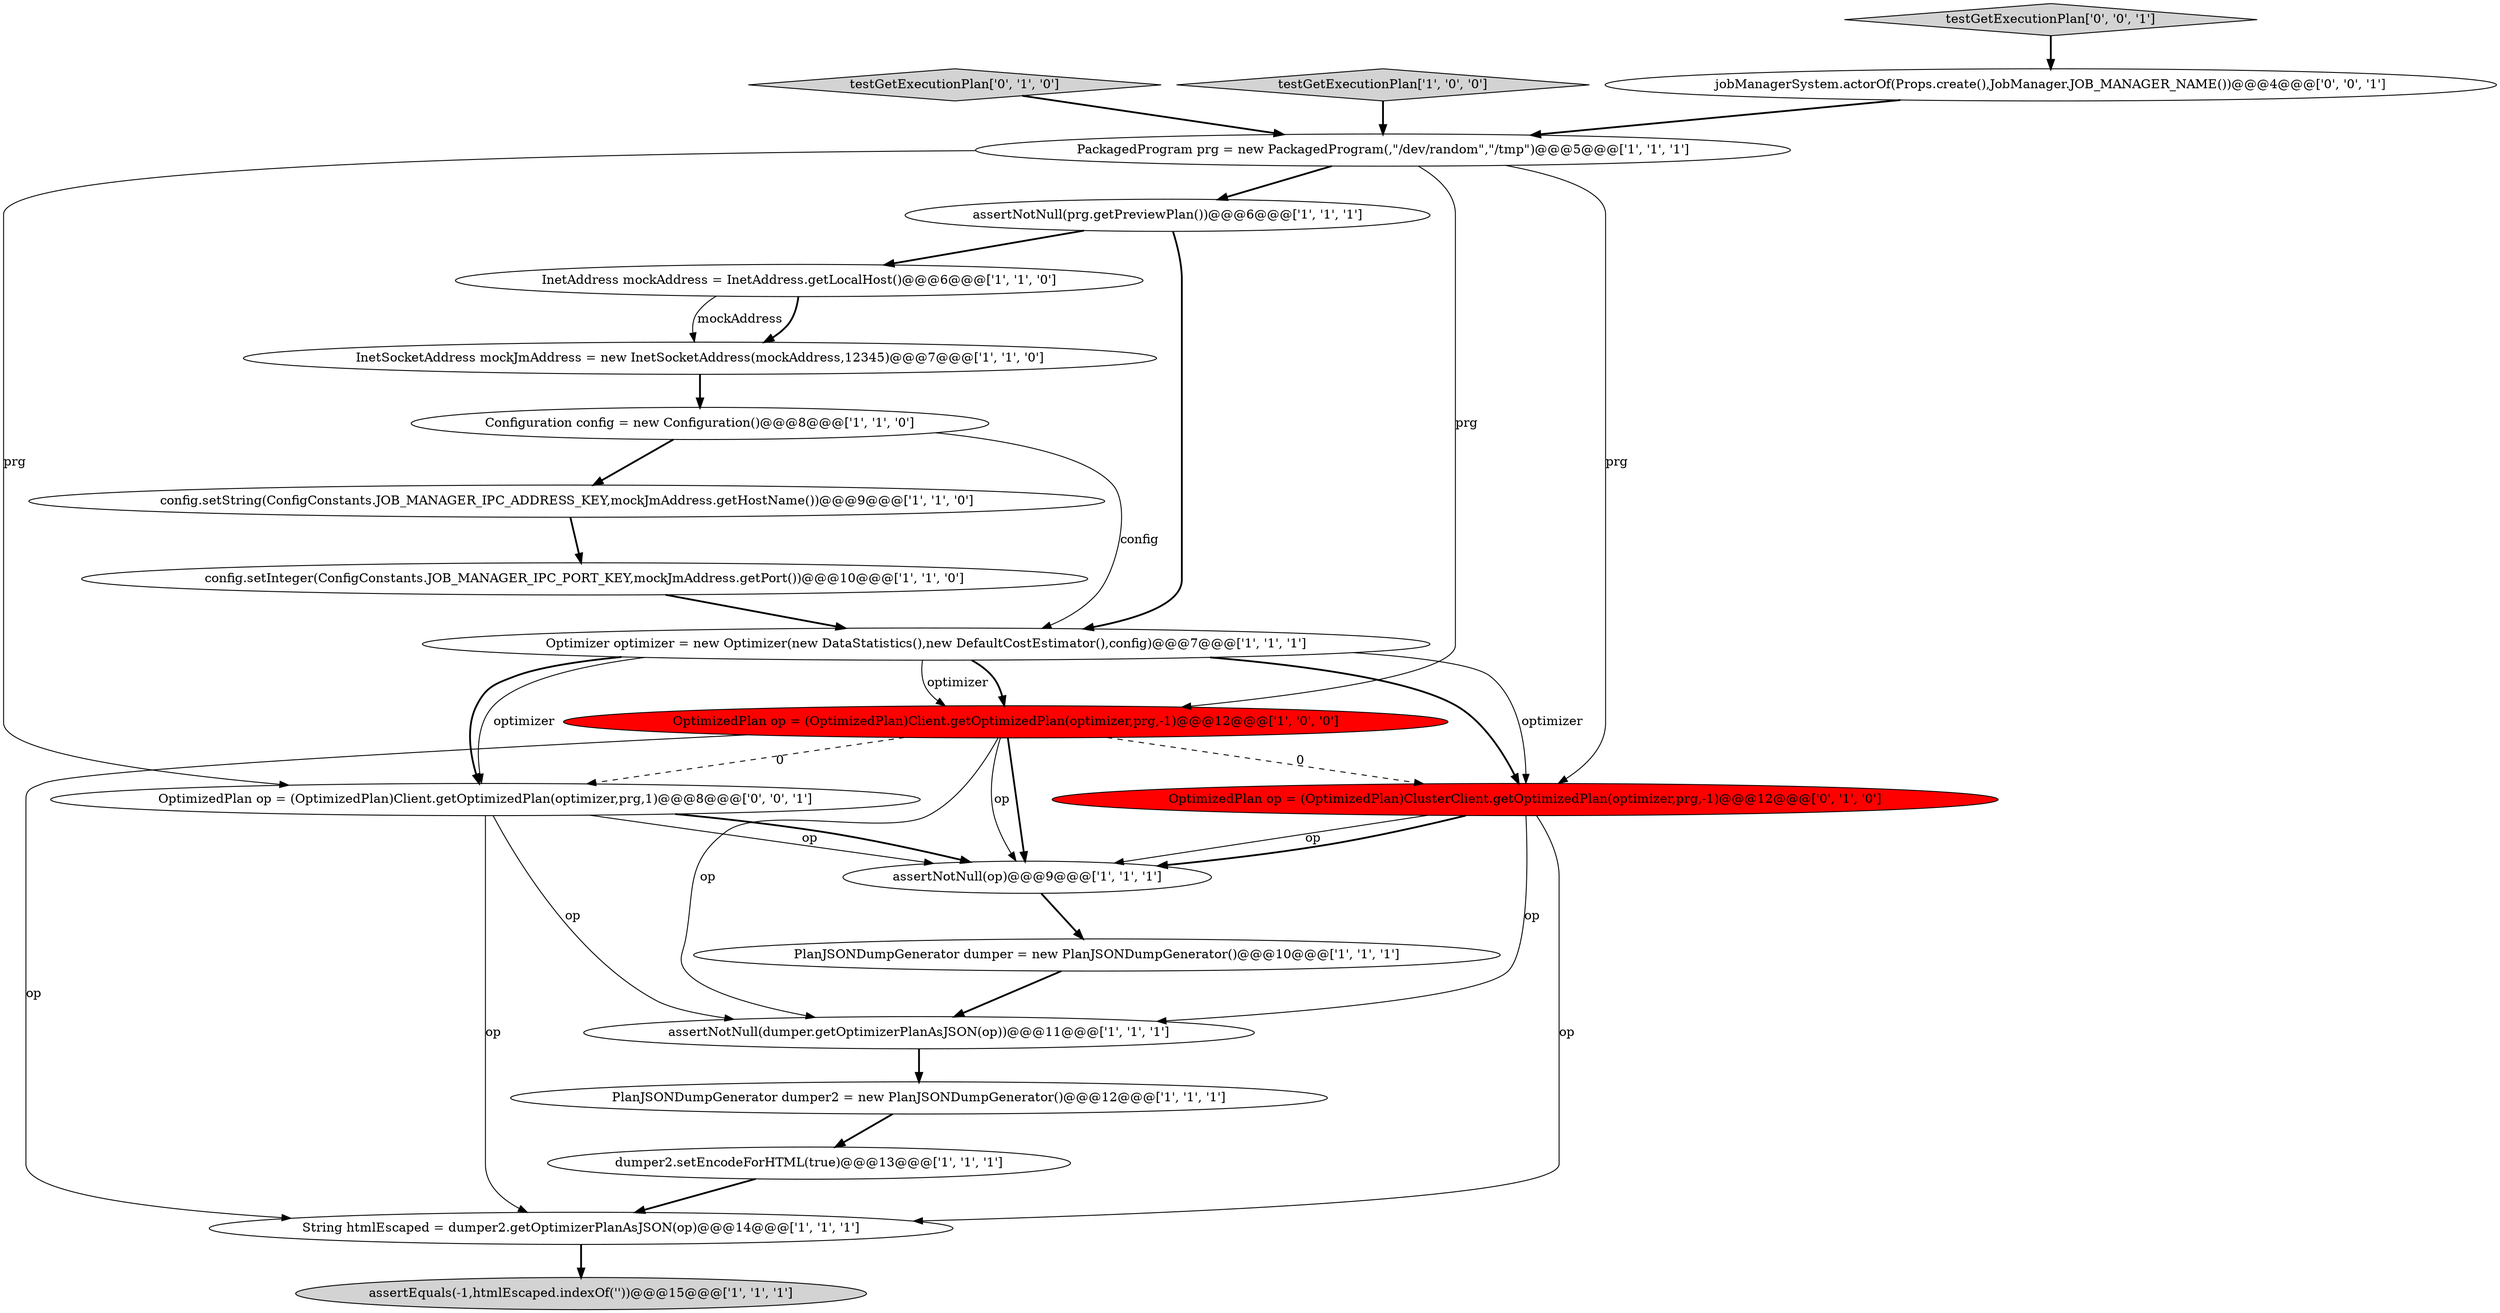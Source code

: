 digraph {
1 [style = filled, label = "assertNotNull(prg.getPreviewPlan())@@@6@@@['1', '1', '1']", fillcolor = white, shape = ellipse image = "AAA0AAABBB1BBB"];
4 [style = filled, label = "PlanJSONDumpGenerator dumper2 = new PlanJSONDumpGenerator()@@@12@@@['1', '1', '1']", fillcolor = white, shape = ellipse image = "AAA0AAABBB1BBB"];
9 [style = filled, label = "PackagedProgram prg = new PackagedProgram(,\"/dev/random\",\"/tmp\")@@@5@@@['1', '1', '1']", fillcolor = white, shape = ellipse image = "AAA0AAABBB1BBB"];
18 [style = filled, label = "OptimizedPlan op = (OptimizedPlan)ClusterClient.getOptimizedPlan(optimizer,prg,-1)@@@12@@@['0', '1', '0']", fillcolor = red, shape = ellipse image = "AAA1AAABBB2BBB"];
0 [style = filled, label = "String htmlEscaped = dumper2.getOptimizerPlanAsJSON(op)@@@14@@@['1', '1', '1']", fillcolor = white, shape = ellipse image = "AAA0AAABBB1BBB"];
20 [style = filled, label = "OptimizedPlan op = (OptimizedPlan)Client.getOptimizedPlan(optimizer,prg,1)@@@8@@@['0', '0', '1']", fillcolor = white, shape = ellipse image = "AAA0AAABBB3BBB"];
2 [style = filled, label = "PlanJSONDumpGenerator dumper = new PlanJSONDumpGenerator()@@@10@@@['1', '1', '1']", fillcolor = white, shape = ellipse image = "AAA0AAABBB1BBB"];
3 [style = filled, label = "InetAddress mockAddress = InetAddress.getLocalHost()@@@6@@@['1', '1', '0']", fillcolor = white, shape = ellipse image = "AAA0AAABBB1BBB"];
17 [style = filled, label = "testGetExecutionPlan['0', '1', '0']", fillcolor = lightgray, shape = diamond image = "AAA0AAABBB2BBB"];
6 [style = filled, label = "assertEquals(-1,htmlEscaped.indexOf('\'))@@@15@@@['1', '1', '1']", fillcolor = lightgray, shape = ellipse image = "AAA0AAABBB1BBB"];
15 [style = filled, label = "OptimizedPlan op = (OptimizedPlan)Client.getOptimizedPlan(optimizer,prg,-1)@@@12@@@['1', '0', '0']", fillcolor = red, shape = ellipse image = "AAA1AAABBB1BBB"];
10 [style = filled, label = "assertNotNull(op)@@@9@@@['1', '1', '1']", fillcolor = white, shape = ellipse image = "AAA0AAABBB1BBB"];
11 [style = filled, label = "config.setString(ConfigConstants.JOB_MANAGER_IPC_ADDRESS_KEY,mockJmAddress.getHostName())@@@9@@@['1', '1', '0']", fillcolor = white, shape = ellipse image = "AAA0AAABBB1BBB"];
16 [style = filled, label = "testGetExecutionPlan['1', '0', '0']", fillcolor = lightgray, shape = diamond image = "AAA0AAABBB1BBB"];
19 [style = filled, label = "testGetExecutionPlan['0', '0', '1']", fillcolor = lightgray, shape = diamond image = "AAA0AAABBB3BBB"];
8 [style = filled, label = "assertNotNull(dumper.getOptimizerPlanAsJSON(op))@@@11@@@['1', '1', '1']", fillcolor = white, shape = ellipse image = "AAA0AAABBB1BBB"];
21 [style = filled, label = "jobManagerSystem.actorOf(Props.create(),JobManager.JOB_MANAGER_NAME())@@@4@@@['0', '0', '1']", fillcolor = white, shape = ellipse image = "AAA0AAABBB3BBB"];
7 [style = filled, label = "InetSocketAddress mockJmAddress = new InetSocketAddress(mockAddress,12345)@@@7@@@['1', '1', '0']", fillcolor = white, shape = ellipse image = "AAA0AAABBB1BBB"];
12 [style = filled, label = "Configuration config = new Configuration()@@@8@@@['1', '1', '0']", fillcolor = white, shape = ellipse image = "AAA0AAABBB1BBB"];
5 [style = filled, label = "dumper2.setEncodeForHTML(true)@@@13@@@['1', '1', '1']", fillcolor = white, shape = ellipse image = "AAA0AAABBB1BBB"];
14 [style = filled, label = "config.setInteger(ConfigConstants.JOB_MANAGER_IPC_PORT_KEY,mockJmAddress.getPort())@@@10@@@['1', '1', '0']", fillcolor = white, shape = ellipse image = "AAA0AAABBB1BBB"];
13 [style = filled, label = "Optimizer optimizer = new Optimizer(new DataStatistics(),new DefaultCostEstimator(),config)@@@7@@@['1', '1', '1']", fillcolor = white, shape = ellipse image = "AAA0AAABBB1BBB"];
15->10 [style = bold, label=""];
12->13 [style = solid, label="config"];
15->20 [style = dashed, label="0"];
18->8 [style = solid, label="op"];
11->14 [style = bold, label=""];
7->12 [style = bold, label=""];
0->6 [style = bold, label=""];
17->9 [style = bold, label=""];
15->18 [style = dashed, label="0"];
12->11 [style = bold, label=""];
1->3 [style = bold, label=""];
18->10 [style = solid, label="op"];
18->0 [style = solid, label="op"];
9->18 [style = solid, label="prg"];
20->8 [style = solid, label="op"];
1->13 [style = bold, label=""];
9->15 [style = solid, label="prg"];
15->8 [style = solid, label="op"];
13->18 [style = solid, label="optimizer"];
20->10 [style = bold, label=""];
20->10 [style = solid, label="op"];
21->9 [style = bold, label=""];
20->0 [style = solid, label="op"];
18->10 [style = bold, label=""];
5->0 [style = bold, label=""];
3->7 [style = bold, label=""];
13->20 [style = solid, label="optimizer"];
10->2 [style = bold, label=""];
15->10 [style = solid, label="op"];
13->15 [style = bold, label=""];
14->13 [style = bold, label=""];
8->4 [style = bold, label=""];
9->20 [style = solid, label="prg"];
9->1 [style = bold, label=""];
3->7 [style = solid, label="mockAddress"];
13->15 [style = solid, label="optimizer"];
4->5 [style = bold, label=""];
16->9 [style = bold, label=""];
15->0 [style = solid, label="op"];
13->18 [style = bold, label=""];
2->8 [style = bold, label=""];
13->20 [style = bold, label=""];
19->21 [style = bold, label=""];
}
